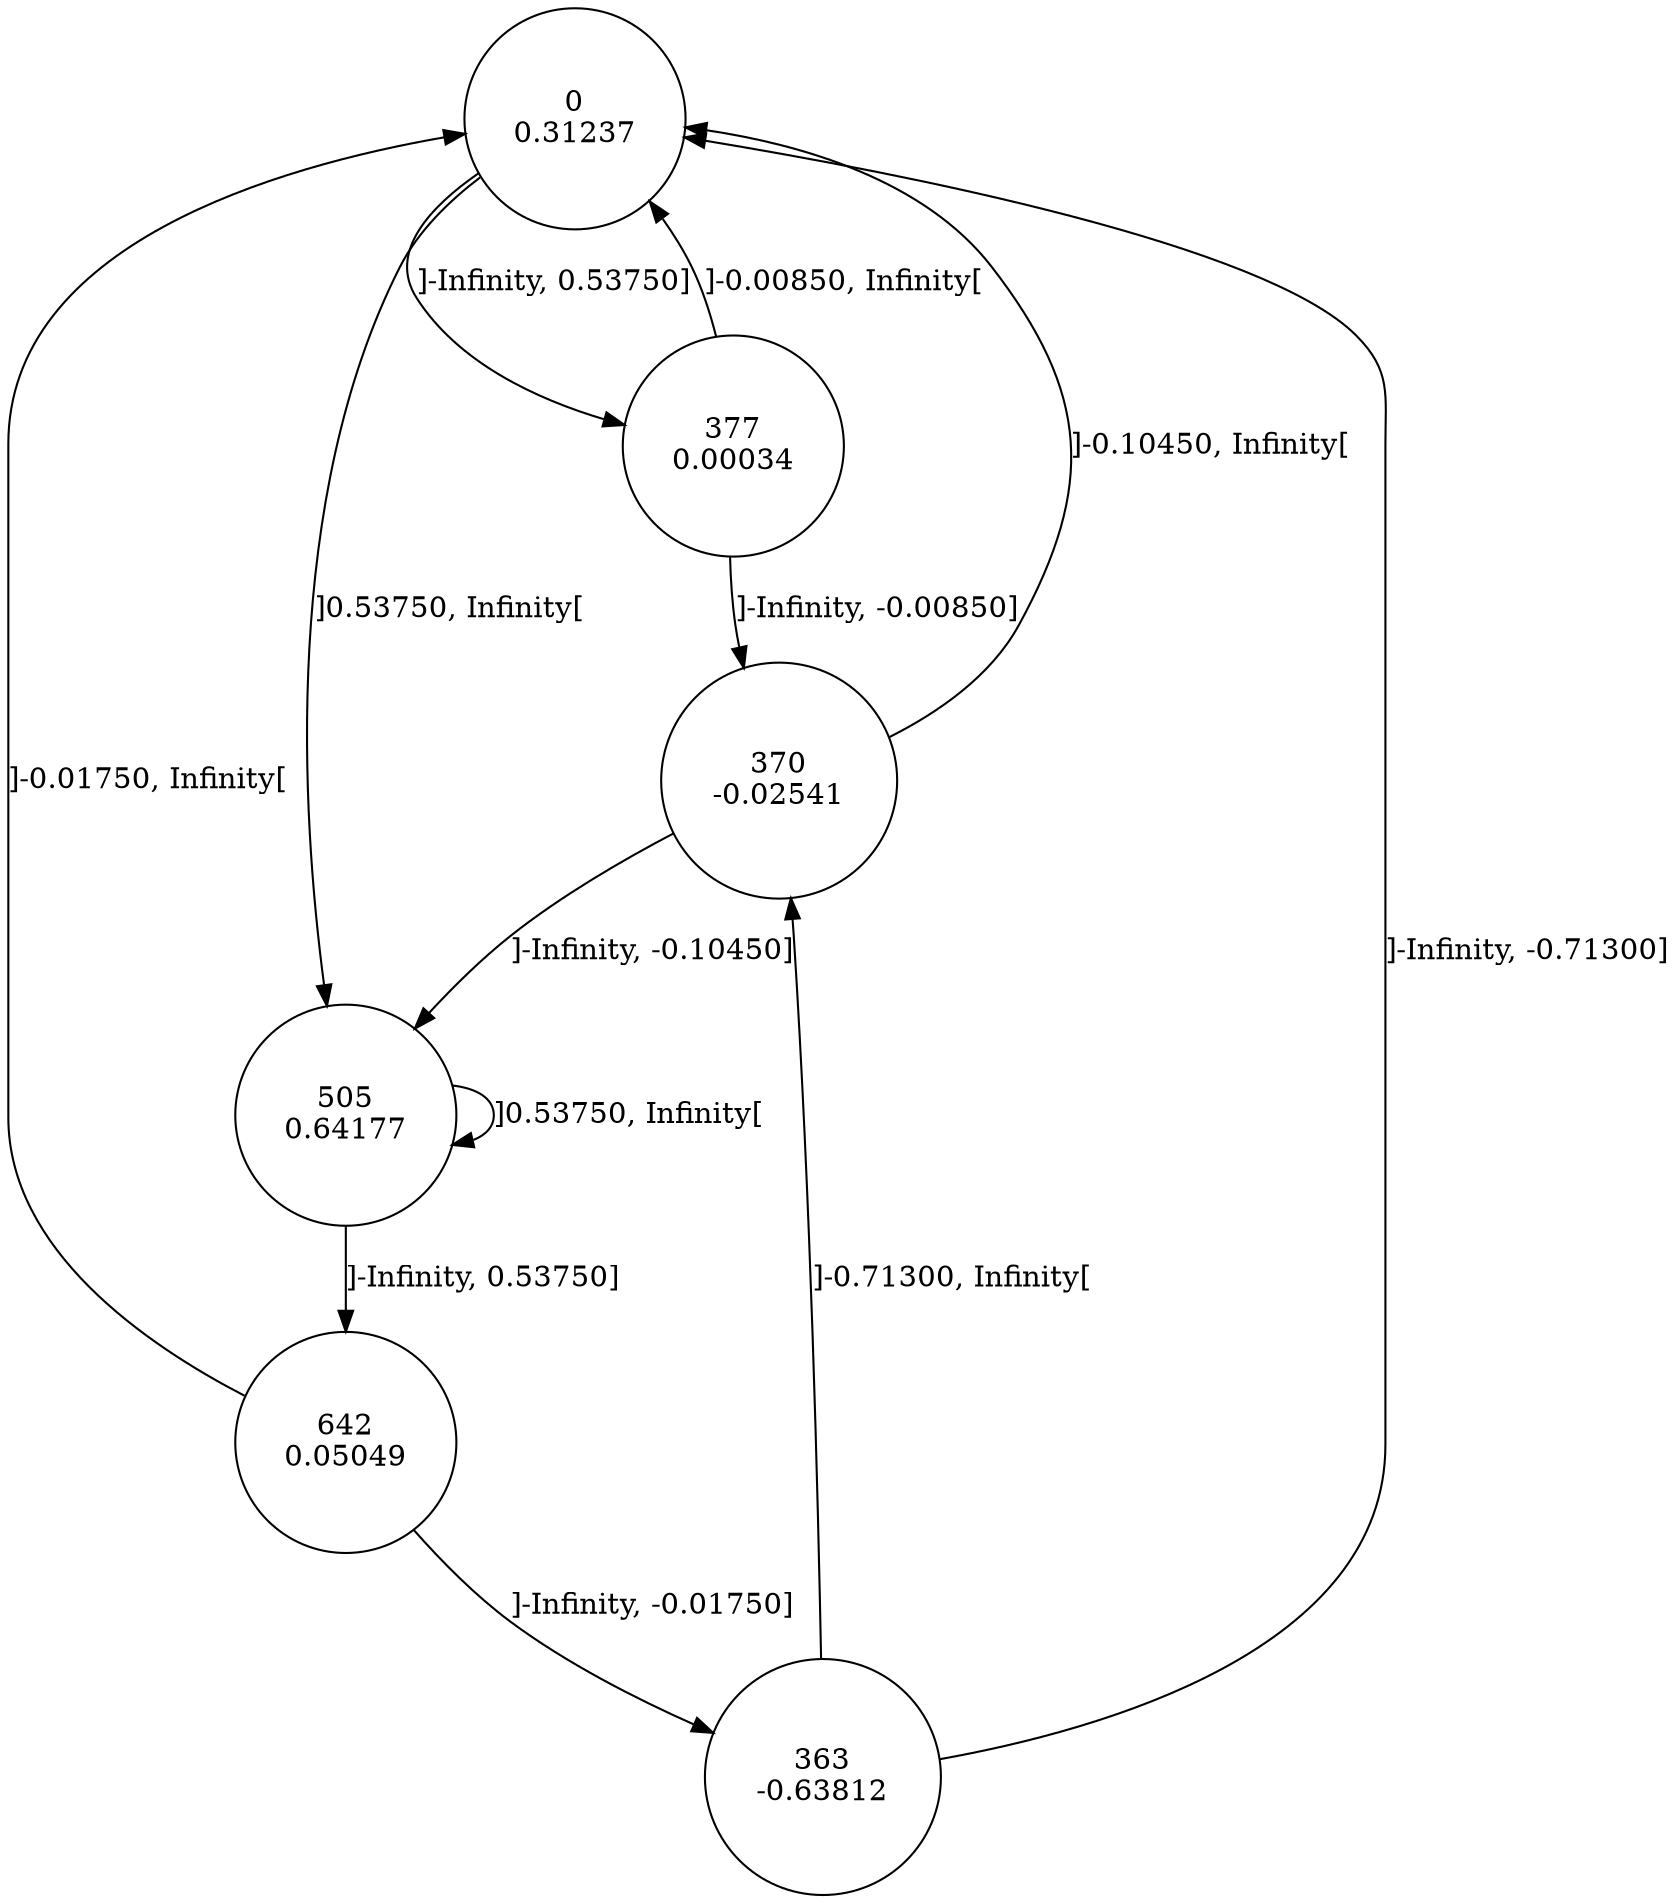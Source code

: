 digraph DFA {
0 [shape=circle, label="0\n0.31237"];
	0 -> 377 [label="]-Infinity, 0.53750]"];
	0 -> 505 [label="]0.53750, Infinity["];
505 [shape=circle, label="505\n0.64177"];
	505 -> 642 [label="]-Infinity, 0.53750]"];
	505 -> 505 [label="]0.53750, Infinity["];
642 [shape=circle, label="642\n0.05049"];
	642 -> 363 [label="]-Infinity, -0.01750]"];
	642 -> 0 [label="]-0.01750, Infinity["];
363 [shape=circle, label="363\n-0.63812"];
	363 -> 0 [label="]-Infinity, -0.71300]"];
	363 -> 370 [label="]-0.71300, Infinity["];
370 [shape=circle, label="370\n-0.02541"];
	370 -> 505 [label="]-Infinity, -0.10450]"];
	370 -> 0 [label="]-0.10450, Infinity["];
377 [shape=circle, label="377\n0.00034"];
	377 -> 370 [label="]-Infinity, -0.00850]"];
	377 -> 0 [label="]-0.00850, Infinity["];
}